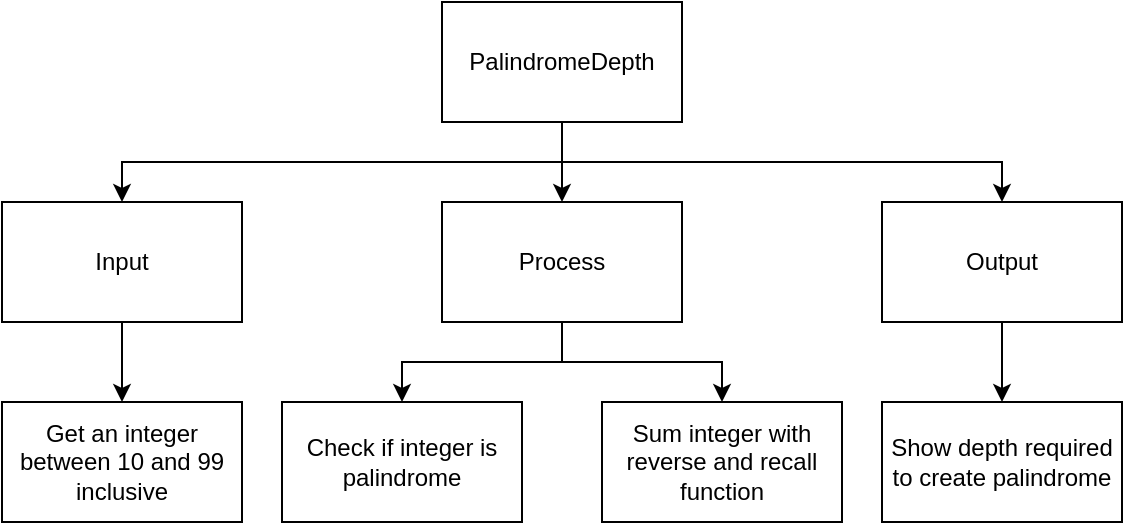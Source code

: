 <mxfile>
    <diagram id="cax_y7hzrfsUknVnqiI1" name="Page-1">
        <mxGraphModel dx="433" dy="436" grid="1" gridSize="10" guides="1" tooltips="1" connect="1" arrows="1" fold="1" page="1" pageScale="1" pageWidth="827" pageHeight="1169" math="0" shadow="0">
            <root>
                <mxCell id="0"/>
                <mxCell id="1" parent="0"/>
                <mxCell id="2" style="edgeStyle=orthogonalEdgeStyle;rounded=0;html=1;entryX=0.5;entryY=0;entryDx=0;entryDy=0;" parent="1" source="5" target="7" edge="1">
                    <mxGeometry relative="1" as="geometry">
                        <Array as="points">
                            <mxPoint x="470" y="250"/>
                            <mxPoint x="250" y="250"/>
                        </Array>
                    </mxGeometry>
                </mxCell>
                <mxCell id="3" style="edgeStyle=orthogonalEdgeStyle;rounded=0;html=1;" parent="1" source="5" target="10" edge="1">
                    <mxGeometry relative="1" as="geometry"/>
                </mxCell>
                <mxCell id="4" style="edgeStyle=orthogonalEdgeStyle;html=1;entryX=0.5;entryY=0;entryDx=0;entryDy=0;rounded=0;" parent="1" source="5" target="12" edge="1">
                    <mxGeometry relative="1" as="geometry">
                        <Array as="points">
                            <mxPoint x="470" y="250"/>
                            <mxPoint x="690" y="250"/>
                        </Array>
                    </mxGeometry>
                </mxCell>
                <mxCell id="5" value="PalindromeDepth" style="rounded=0;whiteSpace=wrap;html=1;" parent="1" vertex="1">
                    <mxGeometry x="410" y="170" width="120" height="60" as="geometry"/>
                </mxCell>
                <mxCell id="6" style="edgeStyle=orthogonalEdgeStyle;rounded=0;html=1;entryX=0.5;entryY=0;entryDx=0;entryDy=0;" parent="1" source="7" target="13" edge="1">
                    <mxGeometry relative="1" as="geometry"/>
                </mxCell>
                <mxCell id="7" value="Input" style="rounded=0;whiteSpace=wrap;html=1;" parent="1" vertex="1">
                    <mxGeometry x="190" y="270" width="120" height="60" as="geometry"/>
                </mxCell>
                <mxCell id="8" style="edgeStyle=orthogonalEdgeStyle;rounded=0;html=1;entryX=0.5;entryY=0;entryDx=0;entryDy=0;" parent="1" source="10" target="14" edge="1">
                    <mxGeometry relative="1" as="geometry"/>
                </mxCell>
                <mxCell id="9" style="edgeStyle=orthogonalEdgeStyle;rounded=0;html=1;entryX=0.5;entryY=0;entryDx=0;entryDy=0;" parent="1" source="10" target="15" edge="1">
                    <mxGeometry relative="1" as="geometry"/>
                </mxCell>
                <mxCell id="10" value="Process" style="rounded=0;whiteSpace=wrap;html=1;" parent="1" vertex="1">
                    <mxGeometry x="410" y="270" width="120" height="60" as="geometry"/>
                </mxCell>
                <mxCell id="11" style="edgeStyle=none;html=1;entryX=0.5;entryY=0;entryDx=0;entryDy=0;" parent="1" source="12" target="16" edge="1">
                    <mxGeometry relative="1" as="geometry"/>
                </mxCell>
                <mxCell id="12" value="Output" style="rounded=0;whiteSpace=wrap;html=1;" parent="1" vertex="1">
                    <mxGeometry x="630" y="270" width="120" height="60" as="geometry"/>
                </mxCell>
                <mxCell id="13" value="Get an integer between 10 and 99 inclusive" style="rounded=0;whiteSpace=wrap;html=1;" parent="1" vertex="1">
                    <mxGeometry x="190" y="370" width="120" height="60" as="geometry"/>
                </mxCell>
                <mxCell id="14" value="Check if integer is palindrome" style="rounded=0;whiteSpace=wrap;html=1;" parent="1" vertex="1">
                    <mxGeometry x="330" y="370" width="120" height="60" as="geometry"/>
                </mxCell>
                <mxCell id="15" value="Sum integer with reverse and recall function" style="rounded=0;whiteSpace=wrap;html=1;" parent="1" vertex="1">
                    <mxGeometry x="490" y="370" width="120" height="60" as="geometry"/>
                </mxCell>
                <mxCell id="16" value="Show depth required to create palindrome" style="rounded=0;whiteSpace=wrap;html=1;" parent="1" vertex="1">
                    <mxGeometry x="630" y="370" width="120" height="60" as="geometry"/>
                </mxCell>
            </root>
        </mxGraphModel>
    </diagram>
</mxfile>